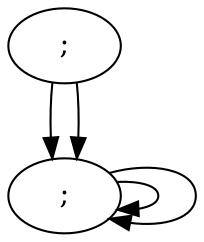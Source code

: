 digraph {
	A000 [label=";"]
	A001 [label=";"]
	A001 -> A000
	A001 -> A000
	A000 -> A000
	A000 -> A000
}
